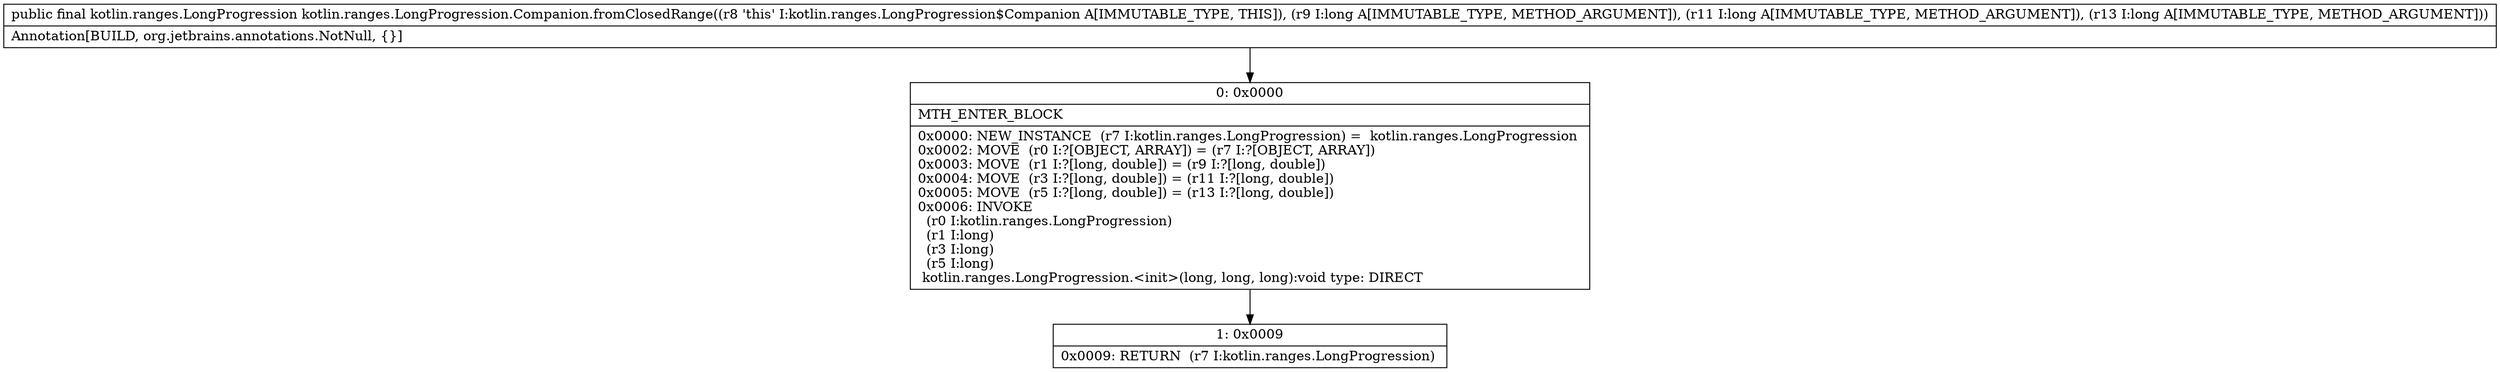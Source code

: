 digraph "CFG forkotlin.ranges.LongProgression.Companion.fromClosedRange(JJJ)Lkotlin\/ranges\/LongProgression;" {
Node_0 [shape=record,label="{0\:\ 0x0000|MTH_ENTER_BLOCK\l|0x0000: NEW_INSTANCE  (r7 I:kotlin.ranges.LongProgression) =  kotlin.ranges.LongProgression \l0x0002: MOVE  (r0 I:?[OBJECT, ARRAY]) = (r7 I:?[OBJECT, ARRAY]) \l0x0003: MOVE  (r1 I:?[long, double]) = (r9 I:?[long, double]) \l0x0004: MOVE  (r3 I:?[long, double]) = (r11 I:?[long, double]) \l0x0005: MOVE  (r5 I:?[long, double]) = (r13 I:?[long, double]) \l0x0006: INVOKE  \l  (r0 I:kotlin.ranges.LongProgression)\l  (r1 I:long)\l  (r3 I:long)\l  (r5 I:long)\l kotlin.ranges.LongProgression.\<init\>(long, long, long):void type: DIRECT \l}"];
Node_1 [shape=record,label="{1\:\ 0x0009|0x0009: RETURN  (r7 I:kotlin.ranges.LongProgression) \l}"];
MethodNode[shape=record,label="{public final kotlin.ranges.LongProgression kotlin.ranges.LongProgression.Companion.fromClosedRange((r8 'this' I:kotlin.ranges.LongProgression$Companion A[IMMUTABLE_TYPE, THIS]), (r9 I:long A[IMMUTABLE_TYPE, METHOD_ARGUMENT]), (r11 I:long A[IMMUTABLE_TYPE, METHOD_ARGUMENT]), (r13 I:long A[IMMUTABLE_TYPE, METHOD_ARGUMENT]))  | Annotation[BUILD, org.jetbrains.annotations.NotNull, \{\}]\l}"];
MethodNode -> Node_0;
Node_0 -> Node_1;
}

